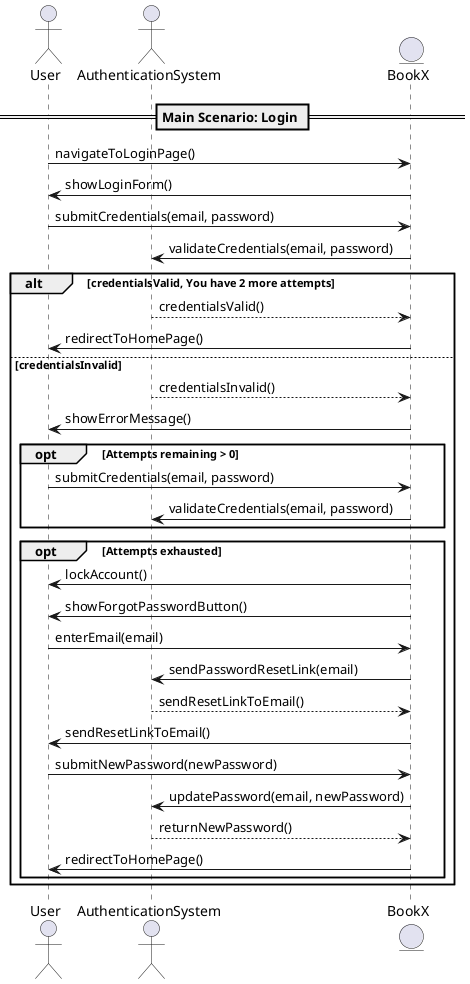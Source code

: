 @startuml

actor User
actor AuthenticationSystem as AuthSystem
entity "BookX" as System

== Main Scenario: Login ==

User -> System: navigateToLoginPage()
System -> User: showLoginForm()

User -> System: submitCredentials(email, password)
System -> AuthSystem: validateCredentials(email, password)

alt credentialsValid, You have 2 more attempts
    AuthSystem --> System: credentialsValid()
    System -> User: redirectToHomePage()
else credentialsInvalid
    AuthSystem --> System: credentialsInvalid()
    System -> User: showErrorMessage()

    opt Attempts remaining > 0
        User -> System: submitCredentials(email, password)
        System -> AuthSystem: validateCredentials(email, password)
    end

    opt Attempts exhausted
        System -> User: lockAccount()
        System -> User: showForgotPasswordButton()
        User -> System: enterEmail(email)
        System -> AuthSystem: sendPasswordResetLink(email)
        AuthSystem --> System: sendResetLinkToEmail()
        System -> User: sendResetLinkToEmail()

        User -> System: submitNewPassword(newPassword)
        System -> AuthSystem: updatePassword(email, newPassword)
        AuthSystem --> System: returnNewPassword()
        System -> User: redirectToHomePage()
    end
end

@enduml
